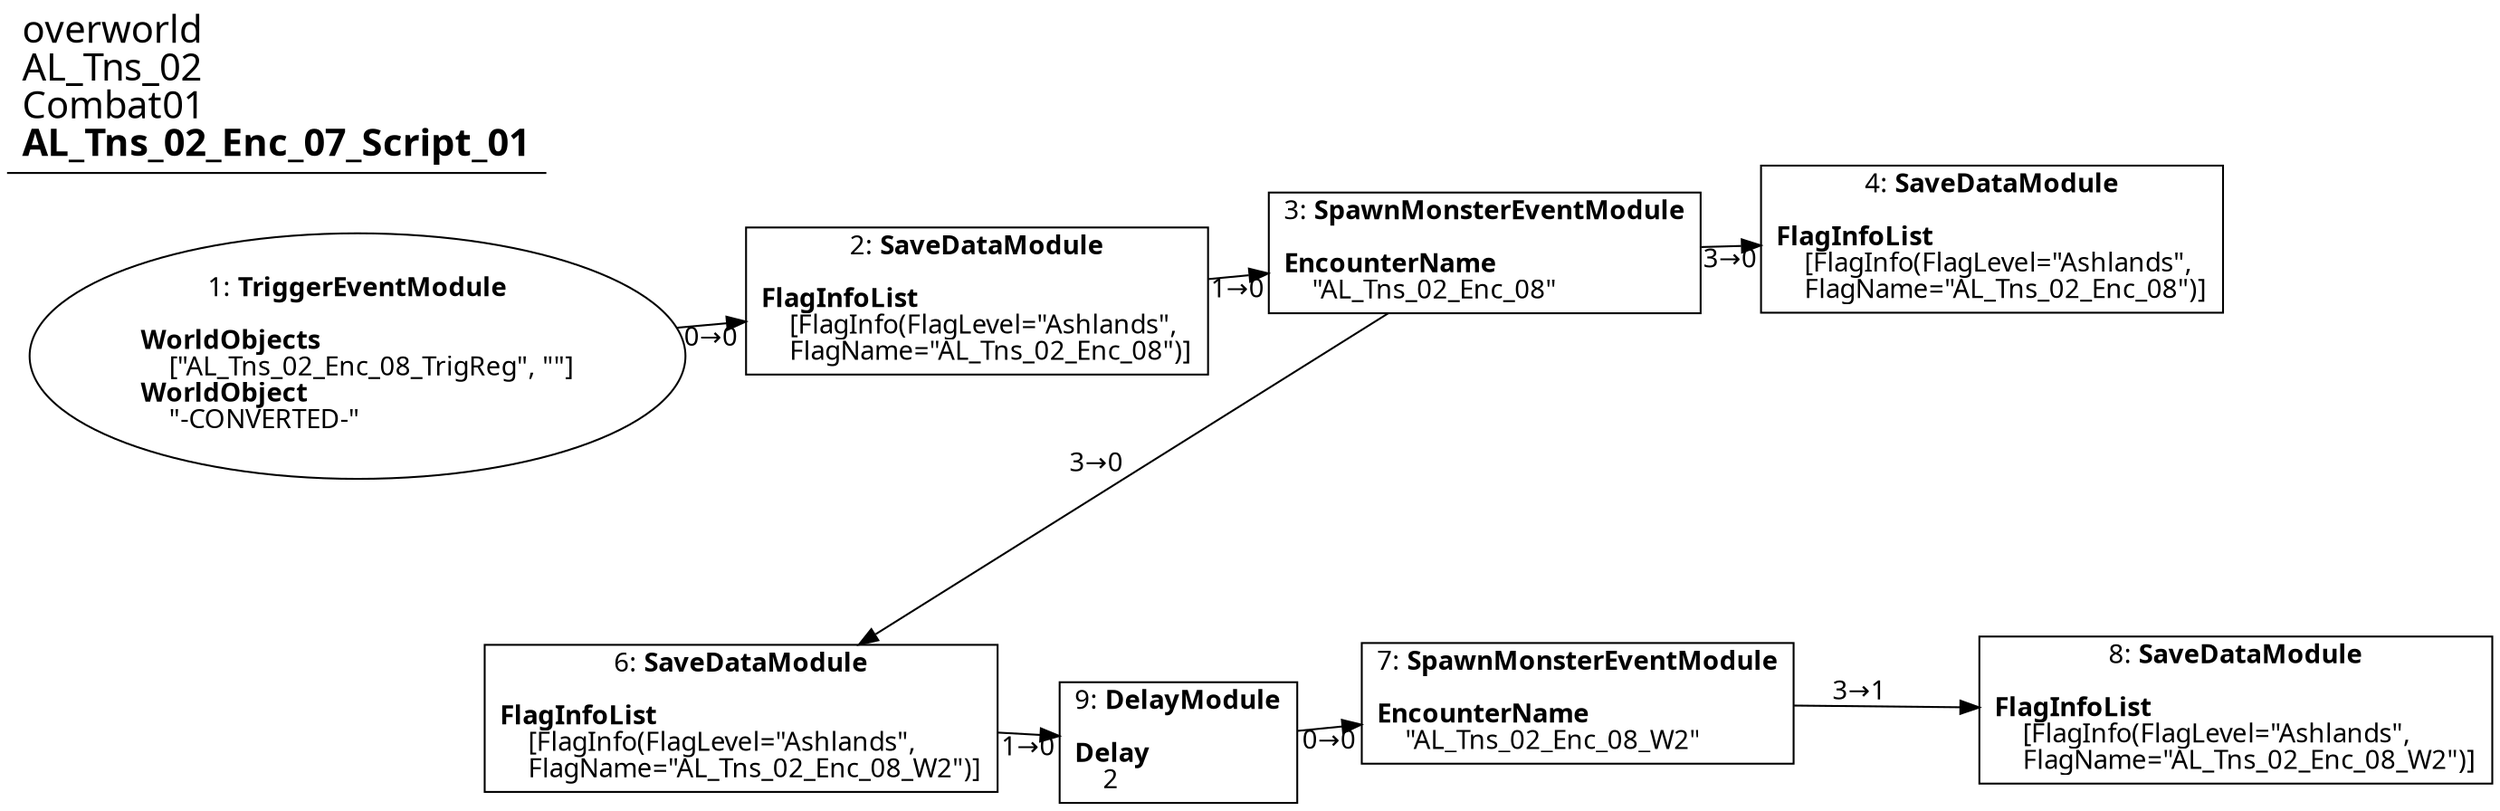 digraph {
    layout = fdp;
    overlap = prism;
    sep = "+16";
    splines = spline;

    node [ shape = box ];

    graph [ fontname = "Segoe UI" ];
    node [ fontname = "Segoe UI" ];
    edge [ fontname = "Segoe UI" ];

    1 [ label = <1: <b>TriggerEventModule</b><br/><br/><b>WorldObjects</b><br align="left"/>    [&quot;AL_Tns_02_Enc_08_TrigReg&quot;, &quot;&quot;]<br align="left"/><b>WorldObject</b><br align="left"/>    &quot;-CONVERTED-&quot;<br align="left"/>> ];
    1 [ shape = oval ]
    1 [ pos = "0.096,-0.35500002!" ];
    1 -> 2 [ label = "0→0" ];

    2 [ label = <2: <b>SaveDataModule</b><br/><br/><b>FlagInfoList</b><br align="left"/>    [FlagInfo(FlagLevel=&quot;Ashlands&quot;, <br align="left"/>    FlagName=&quot;AL_Tns_02_Enc_08&quot;)]<br align="left"/>> ];
    2 [ pos = "0.38900003,-0.36400002!" ];
    2 -> 3 [ label = "1→0" ];

    3 [ label = <3: <b>SpawnMonsterEventModule</b><br/><br/><b>EncounterName</b><br align="left"/>    &quot;AL_Tns_02_Enc_08&quot;<br align="left"/>> ];
    3 [ pos = "0.633,-0.35200003!" ];
    3 -> 4 [ label = "3→0" ];
    3 -> 6 [ label = "3→0" ];

    4 [ label = <4: <b>SaveDataModule</b><br/><br/><b>FlagInfoList</b><br align="left"/>    [FlagInfo(FlagLevel=&quot;Ashlands&quot;, <br align="left"/>    FlagName=&quot;AL_Tns_02_Enc_08&quot;)]<br align="left"/>> ];
    4 [ pos = "0.94500005,-0.35300002!" ];

    6 [ label = <6: <b>SaveDataModule</b><br/><br/><b>FlagInfoList</b><br align="left"/>    [FlagInfo(FlagLevel=&quot;Ashlands&quot;, <br align="left"/>    FlagName=&quot;AL_Tns_02_Enc_08_W2&quot;)]<br align="left"/>> ];
    6 [ pos = "0.619,-0.77000004!" ];
    6 -> 9 [ label = "1→0" ];

    7 [ label = <7: <b>SpawnMonsterEventModule</b><br/><br/><b>EncounterName</b><br align="left"/>    &quot;AL_Tns_02_Enc_08_W2&quot;<br align="left"/>> ];
    7 [ pos = "1.0780001,-0.772!" ];
    7 -> 8 [ label = "3→1" ];

    8 [ label = <8: <b>SaveDataModule</b><br/><br/><b>FlagInfoList</b><br align="left"/>    [FlagInfo(FlagLevel=&quot;Ashlands&quot;, <br align="left"/>    FlagName=&quot;AL_Tns_02_Enc_08_W2&quot;)]<br align="left"/>> ];
    8 [ pos = "1.3900001,-0.77300006!" ];

    9 [ label = <9: <b>DelayModule</b><br/><br/><b>Delay</b><br align="left"/>    2<br align="left"/>> ];
    9 [ pos = "0.86800003,-0.79!" ];
    9 -> 7 [ label = "0→0" ];

    title [ pos = "0.095000006,-0.351!" ];
    title [ shape = underline ];
    title [ label = <<font point-size="20">overworld<br align="left"/>AL_Tns_02<br align="left"/>Combat01<br align="left"/><b>AL_Tns_02_Enc_07_Script_01</b><br align="left"/></font>> ];
}
